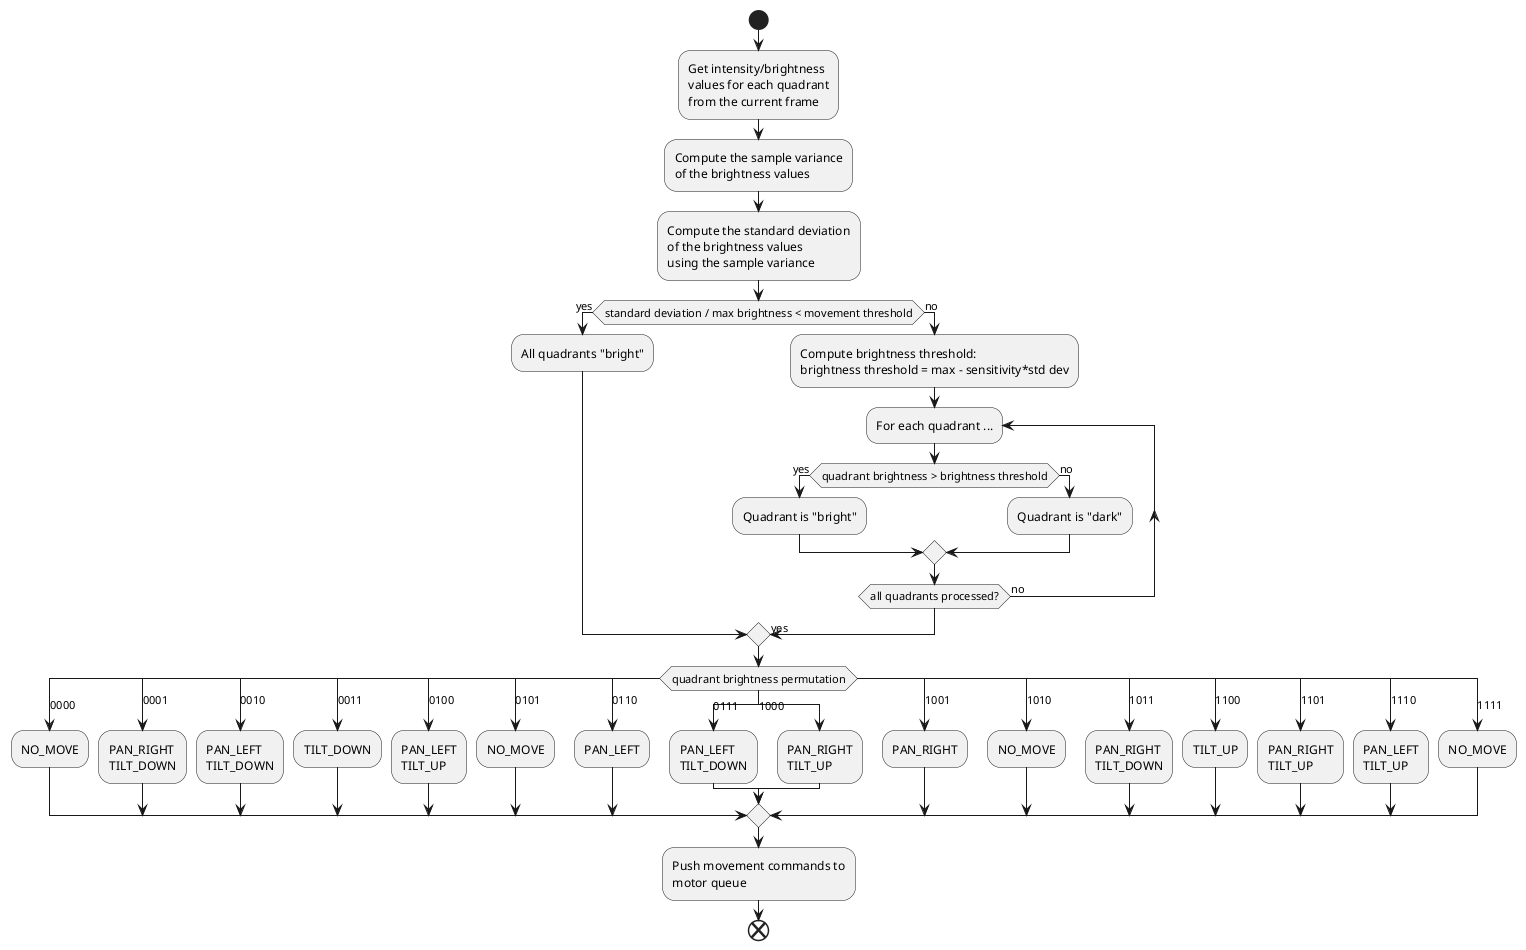 @startuml DecodingAlgorithm

start
:Get intensity/brightness
values for each quadrant
from the current frame;
:Compute the sample variance
of the brightness values;
:Compute the standard deviation
of the brightness values
using the sample variance;
if (standard deviation / max brightness < movement threshold) then (yes)
    :All quadrants "bright";
else (no)
    :Compute brightness threshold:
    brightness threshold = max - sensitivity*std dev;
    repeat :For each quadrant ...
        if (quadrant brightness > brightness threshold) then (yes)
            :Quadrant is "bright";
        else (no)
            :Quadrant is "dark";
        endif
    repeat while (all quadrants processed?) is (no)
    ->yes;
endif
switch (quadrant brightness permutation)
    case (0000)
        :NO_MOVE;
    case (0001)
        :PAN_RIGHT
        TILT_DOWN;
    case (0010)
        :PAN_LEFT
        TILT_DOWN;
    case (0011)
        :TILT_DOWN;
    case (0100)
        :PAN_LEFT
        TILT_UP;
    case (0101)
        :NO_MOVE;
    case (0110)
        :PAN_LEFT;
    case (0111)
        :PAN_LEFT
        TILT_DOWN;
    case (1000)
        :PAN_RIGHT
        TILT_UP;
    case (1001)
        :PAN_RIGHT;
    case (1010)
        :NO_MOVE;
    case (1011)
        :PAN_RIGHT
        TILT_DOWN;
    case (1100)
        :TILT_UP;
    case (1101)
        :PAN_RIGHT
        TILT_UP;
    case (1110)
        :PAN_LEFT
        TILT_UP;
    case (1111)
        :NO_MOVE;
    endswitch
:Push movement commands to
motor queue;
end

@enduml
